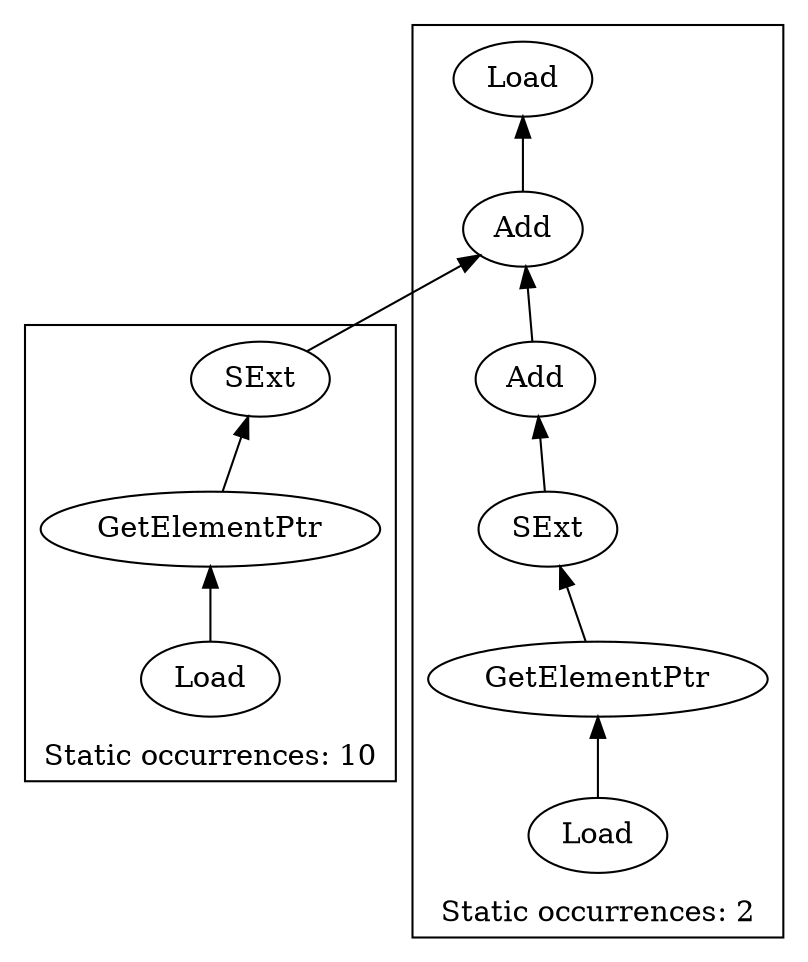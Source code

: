 strict digraph {
rankdir=BT
subgraph {
73 [label="GetElementPtr"]
73 -> {
72
}
64 [label="Add"]
64 -> {
38
}
38 [label="Load"]
72 [label="SExt"]
72 -> {
71
}
71 [label="Add"]
71 -> {
64
}
74 [label="Load"]
74 -> {
73
}
cluster=true
label=<Static occurrences: 2>
}
subgraph {
64 [label="Add"]
64 -> {
38
}
38 [label="Load"]
68 [label="Load"]
68 -> {
67
}
67 [label="GetElementPtr"]
67 -> {
66
}
66 [label="SExt"]
66 -> {
64
}
cluster=true
label=<Static occurrences: 10>
}
}
